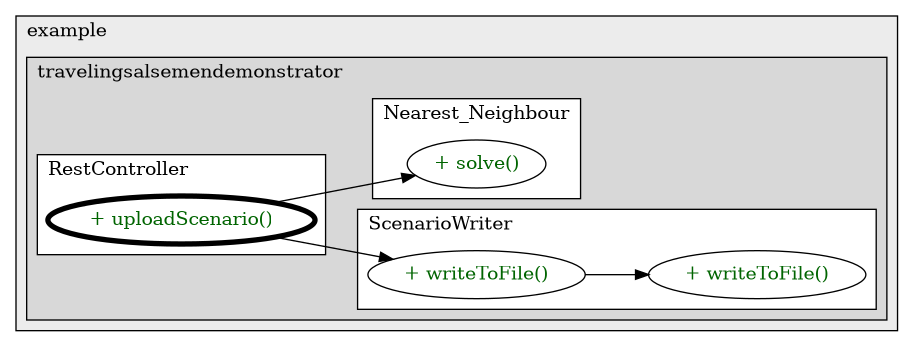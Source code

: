 @startuml

/' diagram meta data start
config=CallConfiguration;
{
  "rootMethod": "com.example.travelingsalsemendemonstrator.controller.RestController#uploadScenario(Scenario)",
  "projectClassification": {
    "searchMode": "OpenProject", // OpenProject, AllProjects
    "includedProjects": "",
    "pathEndKeywords": "*.impl",
    "isClientPath": "",
    "isClientName": "",
    "isTestPath": "",
    "isTestName": "",
    "isMappingPath": "",
    "isMappingName": "",
    "isDataAccessPath": "",
    "isDataAccessName": "",
    "isDataStructurePath": "",
    "isDataStructureName": "",
    "isInterfaceStructuresPath": "",
    "isInterfaceStructuresName": "",
    "isEntryPointPath": "",
    "isEntryPointName": "",
    "treatFinalFieldsAsMandatory": false
  },
  "graphRestriction": {
    "classPackageExcludeFilter": "",
    "classPackageIncludeFilter": "",
    "classNameExcludeFilter": "",
    "classNameIncludeFilter": "",
    "methodNameExcludeFilter": "",
    "methodNameIncludeFilter": "",
    "removeByInheritance": "", // inheritance/annotation based filtering is done in a second step
    "removeByAnnotation": "",
    "removeByClassPackage": "", // cleanup the graph after inheritance/annotation based filtering is done
    "removeByClassName": "",
    "cutMappings": false,
    "cutEnum": true,
    "cutTests": true,
    "cutClient": true,
    "cutDataAccess": true,
    "cutInterfaceStructures": true,
    "cutDataStructures": true,
    "cutGetterAndSetter": true,
    "cutConstructors": true
  },
  "graphTraversal": {
    "forwardDepth": 3,
    "backwardDepth": 3,
    "classPackageExcludeFilter": "",
    "classPackageIncludeFilter": "",
    "classNameExcludeFilter": "",
    "classNameIncludeFilter": "",
    "methodNameExcludeFilter": "",
    "methodNameIncludeFilter": "",
    "hideMappings": false,
    "hideDataStructures": false,
    "hidePrivateMethods": true,
    "hideInterfaceCalls": true, // indirection: implementation -> interface (is hidden) -> implementation
    "onlyShowApplicationEntryPoints": false, // root node is included
    "useMethodCallsForStructureDiagram": "ForwardOnly" // ForwardOnly, BothDirections, No
  },
  "details": {
    "aggregation": "GroupByClass", // ByClass, GroupByClass, None
    "showMethodParametersTypes": false,
    "showMethodParametersNames": false,
    "showMethodReturnType": false,
    "showPackageLevels": 2,
    "showCallOrder": false,
    "edgeMode": "MethodsOnly", // TypesOnly, MethodsOnly, TypesAndMethods, MethodsAndDirectTypeUsage
    "showDetailedClassStructure": false
  },
  "rootClass": "com.example.travelingsalsemendemonstrator.controller.RestController",
  "extensionCallbackMethod": "" // qualified.class.name#methodName - signature: public static String method(String)
}
diagram meta data end '/



digraph g {
    rankdir="LR"
    splines=polyline
    

'nodes 
subgraph cluster_1322970774 { 
   	label=example
	labeljust=l
	fillcolor="#ececec"
	style=filled
   
   subgraph cluster_1453431066 { 
   	label=travelingsalsemendemonstrator
	labeljust=l
	fillcolor="#d8d8d8"
	style=filled
   
   subgraph cluster_1847168963 { 
   	label=ScenarioWriter
	labeljust=l
	fillcolor=white
	style=filled
   
   ScenarioWriter133759692XXXwriteToFile2189724[
	label="+ writeToFile()"
	style=filled
	fillcolor=white
	tooltip="ScenarioWriter

null"
	fontcolor=darkgreen
];

ScenarioWriter133759692XXXwriteToFile295944256[
	label="+ writeToFile()"
	style=filled
	fillcolor=white
	tooltip="ScenarioWriter

null"
	fontcolor=darkgreen
];
} 

subgraph cluster_466958899 { 
   	label=RestController
	labeljust=l
	fillcolor=white
	style=filled
   
   RestController595464079XXXuploadScenario710944848[
	label="+ uploadScenario()"
	style=filled
	fillcolor=white
	tooltip="RestController

&#10;  End point for uploading a new Scenario from the Client.&#10;  @param data Takes a JSON Formatted String and casts it to a scenario automatically.&#10;  @return a ResponseEntity of ether the algorithmically solved Graph of the created Scenario.&#10; "
	penwidth=4
	fontcolor=darkgreen
];
} 

subgraph cluster_794036994 { 
   	label=Nearest_Neighbour
	labeljust=l
	fillcolor=white
	style=filled
   
   Nearest_Neighbour133759692XXXsolve0[
	label="+ solve()"
	style=filled
	fillcolor=white
	tooltip="Nearest_Neighbour

null"
	fontcolor=darkgreen
];
} 
} 
} 

'edges    
RestController595464079XXXuploadScenario710944848 -> Nearest_Neighbour133759692XXXsolve0;
RestController595464079XXXuploadScenario710944848 -> ScenarioWriter133759692XXXwriteToFile2189724;
ScenarioWriter133759692XXXwriteToFile2189724 -> ScenarioWriter133759692XXXwriteToFile295944256;
    
}
@enduml